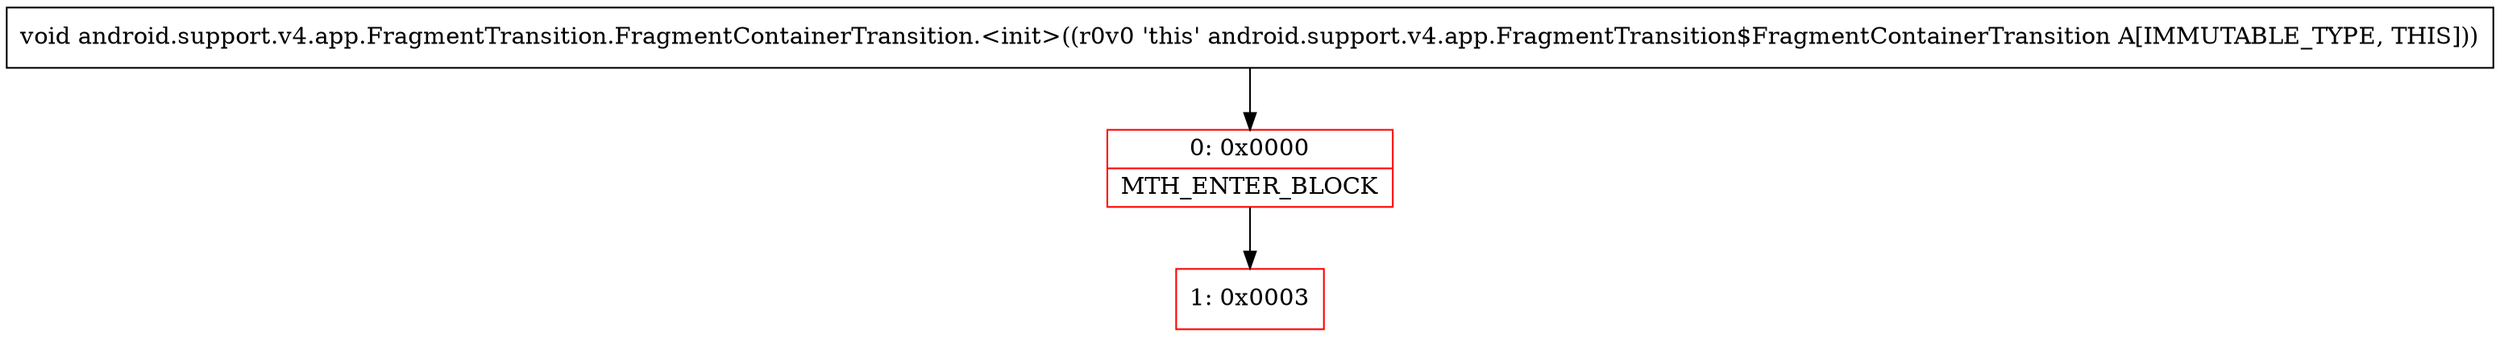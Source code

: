 digraph "CFG forandroid.support.v4.app.FragmentTransition.FragmentContainerTransition.\<init\>()V" {
subgraph cluster_Region_432412879 {
label = "R(0)";
node [shape=record,color=blue];
}
Node_0 [shape=record,color=red,label="{0\:\ 0x0000|MTH_ENTER_BLOCK\l}"];
Node_1 [shape=record,color=red,label="{1\:\ 0x0003}"];
MethodNode[shape=record,label="{void android.support.v4.app.FragmentTransition.FragmentContainerTransition.\<init\>((r0v0 'this' android.support.v4.app.FragmentTransition$FragmentContainerTransition A[IMMUTABLE_TYPE, THIS])) }"];
MethodNode -> Node_0;
Node_0 -> Node_1;
}

